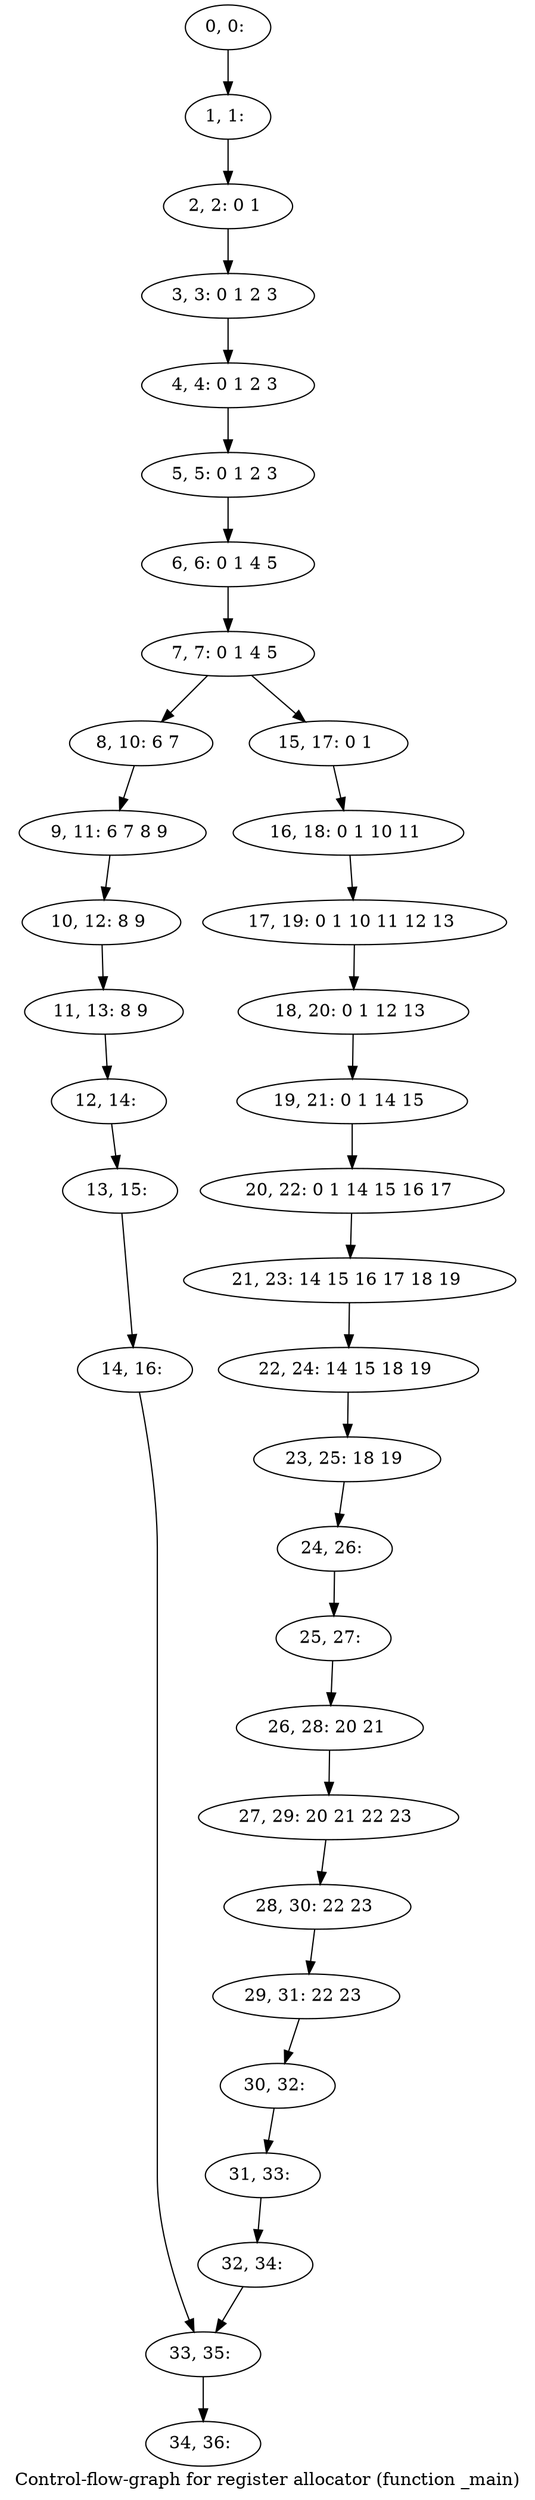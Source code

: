 digraph G {
graph [label="Control-flow-graph for register allocator (function _main)"]
0[label="0, 0: "];
1[label="1, 1: "];
2[label="2, 2: 0 1 "];
3[label="3, 3: 0 1 2 3 "];
4[label="4, 4: 0 1 2 3 "];
5[label="5, 5: 0 1 2 3 "];
6[label="6, 6: 0 1 4 5 "];
7[label="7, 7: 0 1 4 5 "];
8[label="8, 10: 6 7 "];
9[label="9, 11: 6 7 8 9 "];
10[label="10, 12: 8 9 "];
11[label="11, 13: 8 9 "];
12[label="12, 14: "];
13[label="13, 15: "];
14[label="14, 16: "];
15[label="15, 17: 0 1 "];
16[label="16, 18: 0 1 10 11 "];
17[label="17, 19: 0 1 10 11 12 13 "];
18[label="18, 20: 0 1 12 13 "];
19[label="19, 21: 0 1 14 15 "];
20[label="20, 22: 0 1 14 15 16 17 "];
21[label="21, 23: 14 15 16 17 18 19 "];
22[label="22, 24: 14 15 18 19 "];
23[label="23, 25: 18 19 "];
24[label="24, 26: "];
25[label="25, 27: "];
26[label="26, 28: 20 21 "];
27[label="27, 29: 20 21 22 23 "];
28[label="28, 30: 22 23 "];
29[label="29, 31: 22 23 "];
30[label="30, 32: "];
31[label="31, 33: "];
32[label="32, 34: "];
33[label="33, 35: "];
34[label="34, 36: "];
0->1 ;
1->2 ;
2->3 ;
3->4 ;
4->5 ;
5->6 ;
6->7 ;
7->8 ;
7->15 ;
8->9 ;
9->10 ;
10->11 ;
11->12 ;
12->13 ;
13->14 ;
14->33 ;
15->16 ;
16->17 ;
17->18 ;
18->19 ;
19->20 ;
20->21 ;
21->22 ;
22->23 ;
23->24 ;
24->25 ;
25->26 ;
26->27 ;
27->28 ;
28->29 ;
29->30 ;
30->31 ;
31->32 ;
32->33 ;
33->34 ;
}
